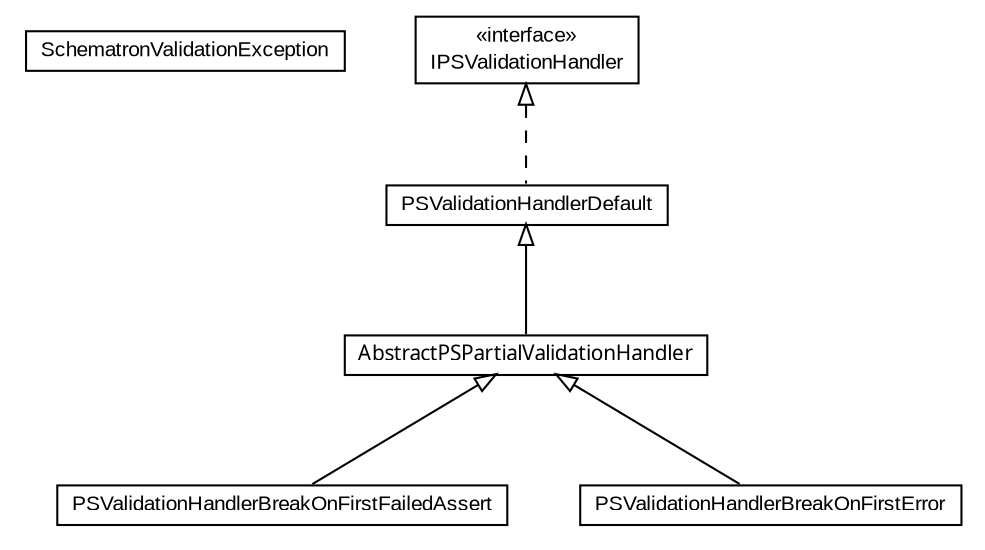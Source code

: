 #!/usr/local/bin/dot
#
# Class diagram 
# Generated by UMLGraph version 5.1 (http://www.umlgraph.org/)
#

digraph G {
	edge [fontname="arial",fontsize=10,labelfontname="arial",labelfontsize=10];
	node [fontname="arial",fontsize=10,shape=plaintext];
	nodesep=0.25;
	ranksep=0.5;
	// com.helger.schematron.pure.validation.SchematronValidationException
	c1384 [label=<<table title="com.helger.schematron.pure.validation.SchematronValidationException" border="0" cellborder="1" cellspacing="0" cellpadding="2" port="p" href="./SchematronValidationException.html">
		<tr><td><table border="0" cellspacing="0" cellpadding="1">
<tr><td align="center" balign="center"> SchematronValidationException </td></tr>
		</table></td></tr>
		</table>>, fontname="arial", fontcolor="black", fontsize=10.0];
	// com.helger.schematron.pure.validation.PSValidationHandlerDefault
	c1385 [label=<<table title="com.helger.schematron.pure.validation.PSValidationHandlerDefault" border="0" cellborder="1" cellspacing="0" cellpadding="2" port="p" href="./PSValidationHandlerDefault.html">
		<tr><td><table border="0" cellspacing="0" cellpadding="1">
<tr><td align="center" balign="center"> PSValidationHandlerDefault </td></tr>
		</table></td></tr>
		</table>>, fontname="arial", fontcolor="black", fontsize=10.0];
	// com.helger.schematron.pure.validation.PSValidationHandlerBreakOnFirstFailedAssert
	c1386 [label=<<table title="com.helger.schematron.pure.validation.PSValidationHandlerBreakOnFirstFailedAssert" border="0" cellborder="1" cellspacing="0" cellpadding="2" port="p" href="./PSValidationHandlerBreakOnFirstFailedAssert.html">
		<tr><td><table border="0" cellspacing="0" cellpadding="1">
<tr><td align="center" balign="center"> PSValidationHandlerBreakOnFirstFailedAssert </td></tr>
		</table></td></tr>
		</table>>, fontname="arial", fontcolor="black", fontsize=10.0];
	// com.helger.schematron.pure.validation.PSValidationHandlerBreakOnFirstError
	c1387 [label=<<table title="com.helger.schematron.pure.validation.PSValidationHandlerBreakOnFirstError" border="0" cellborder="1" cellspacing="0" cellpadding="2" port="p" href="./PSValidationHandlerBreakOnFirstError.html">
		<tr><td><table border="0" cellspacing="0" cellpadding="1">
<tr><td align="center" balign="center"> PSValidationHandlerBreakOnFirstError </td></tr>
		</table></td></tr>
		</table>>, fontname="arial", fontcolor="black", fontsize=10.0];
	// com.helger.schematron.pure.validation.IPSValidationHandler
	c1388 [label=<<table title="com.helger.schematron.pure.validation.IPSValidationHandler" border="0" cellborder="1" cellspacing="0" cellpadding="2" port="p" href="./IPSValidationHandler.html">
		<tr><td><table border="0" cellspacing="0" cellpadding="1">
<tr><td align="center" balign="center"> &#171;interface&#187; </td></tr>
<tr><td align="center" balign="center"> IPSValidationHandler </td></tr>
		</table></td></tr>
		</table>>, fontname="arial", fontcolor="black", fontsize=10.0];
	// com.helger.schematron.pure.validation.AbstractPSPartialValidationHandler
	c1389 [label=<<table title="com.helger.schematron.pure.validation.AbstractPSPartialValidationHandler" border="0" cellborder="1" cellspacing="0" cellpadding="2" port="p" href="./AbstractPSPartialValidationHandler.html">
		<tr><td><table border="0" cellspacing="0" cellpadding="1">
<tr><td align="center" balign="center"><font face="ariali"> AbstractPSPartialValidationHandler </font></td></tr>
		</table></td></tr>
		</table>>, fontname="arial", fontcolor="black", fontsize=10.0];
	//com.helger.schematron.pure.validation.PSValidationHandlerDefault implements com.helger.schematron.pure.validation.IPSValidationHandler
	c1388:p -> c1385:p [dir=back,arrowtail=empty,style=dashed];
	//com.helger.schematron.pure.validation.PSValidationHandlerBreakOnFirstFailedAssert extends com.helger.schematron.pure.validation.AbstractPSPartialValidationHandler
	c1389:p -> c1386:p [dir=back,arrowtail=empty];
	//com.helger.schematron.pure.validation.PSValidationHandlerBreakOnFirstError extends com.helger.schematron.pure.validation.AbstractPSPartialValidationHandler
	c1389:p -> c1387:p [dir=back,arrowtail=empty];
	//com.helger.schematron.pure.validation.AbstractPSPartialValidationHandler extends com.helger.schematron.pure.validation.PSValidationHandlerDefault
	c1385:p -> c1389:p [dir=back,arrowtail=empty];
}

